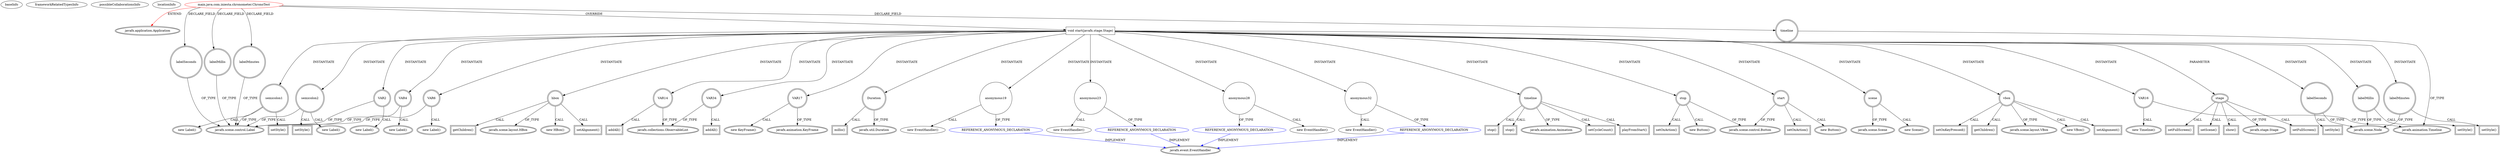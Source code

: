 digraph {
baseInfo[graphId=1741,category="extension_graph",isAnonymous=false,possibleRelation=true]
frameworkRelatedTypesInfo[0="javafx.application.Application"]
possibleCollaborationsInfo[0="1741~OVERRIDING_METHOD_DECLARATION-INSTANTIATION-~javafx.application.Application ~javafx.event.EventHandler ~false~true"]
locationInfo[projectName="ajiniesta-chronometer",filePath="/ajiniesta-chronometer/chronometer-master/src/main/java/com/iniesta/chronometer/ChronoTest.java",contextSignature="ChronoTest",graphId="1741"]
0[label="main.java.com.iniesta.chronometer.ChronoTest",vertexType="ROOT_CLIENT_CLASS_DECLARATION",isFrameworkType=false,color=red]
1[label="javafx.application.Application",vertexType="FRAMEWORK_CLASS_TYPE",isFrameworkType=true,peripheries=2]
2[label="labelMillis",vertexType="FIELD_DECLARATION",isFrameworkType=true,peripheries=2,shape=circle]
3[label="javafx.scene.control.Label",vertexType="FRAMEWORK_CLASS_TYPE",isFrameworkType=true,peripheries=2]
4[label="labelMinutes",vertexType="FIELD_DECLARATION",isFrameworkType=true,peripheries=2,shape=circle]
6[label="labelSeconds",vertexType="FIELD_DECLARATION",isFrameworkType=true,peripheries=2,shape=circle]
8[label="timeline",vertexType="FIELD_DECLARATION",isFrameworkType=true,peripheries=2,shape=circle]
9[label="javafx.animation.Timeline",vertexType="FRAMEWORK_CLASS_TYPE",isFrameworkType=true,peripheries=2]
10[label="void start(javafx.stage.Stage)",vertexType="OVERRIDING_METHOD_DECLARATION",isFrameworkType=false,shape=box]
11[label="stage",vertexType="PARAMETER_DECLARATION",isFrameworkType=true,peripheries=2]
12[label="javafx.stage.Stage",vertexType="FRAMEWORK_CLASS_TYPE",isFrameworkType=true,peripheries=2]
14[label="vbox",vertexType="VARIABLE_EXPRESION",isFrameworkType=true,peripheries=2,shape=circle]
15[label="javafx.scene.layout.VBox",vertexType="FRAMEWORK_CLASS_TYPE",isFrameworkType=true,peripheries=2]
13[label="new VBox()",vertexType="CONSTRUCTOR_CALL",isFrameworkType=true,peripheries=2]
17[label="setAlignment()",vertexType="INSIDE_CALL",isFrameworkType=true,peripheries=2,shape=box]
19[label="VAR2",vertexType="VARIABLE_EXPRESION",isFrameworkType=true,peripheries=2,shape=circle]
18[label="new Label()",vertexType="CONSTRUCTOR_CALL",isFrameworkType=true,peripheries=2]
21[label="labelMillis",vertexType="VARIABLE_EXPRESION",isFrameworkType=true,peripheries=2,shape=circle]
23[label="javafx.scene.Node",vertexType="FRAMEWORK_CLASS_TYPE",isFrameworkType=true,peripheries=2]
22[label="setStyle()",vertexType="INSIDE_CALL",isFrameworkType=true,peripheries=2,shape=box]
25[label="VAR4",vertexType="VARIABLE_EXPRESION",isFrameworkType=true,peripheries=2,shape=circle]
24[label="new Label()",vertexType="CONSTRUCTOR_CALL",isFrameworkType=true,peripheries=2]
27[label="labelSeconds",vertexType="VARIABLE_EXPRESION",isFrameworkType=true,peripheries=2,shape=circle]
28[label="setStyle()",vertexType="INSIDE_CALL",isFrameworkType=true,peripheries=2,shape=box]
31[label="VAR6",vertexType="VARIABLE_EXPRESION",isFrameworkType=true,peripheries=2,shape=circle]
30[label="new Label()",vertexType="CONSTRUCTOR_CALL",isFrameworkType=true,peripheries=2]
33[label="labelMinutes",vertexType="VARIABLE_EXPRESION",isFrameworkType=true,peripheries=2,shape=circle]
34[label="setStyle()",vertexType="INSIDE_CALL",isFrameworkType=true,peripheries=2,shape=box]
37[label="semicolon1",vertexType="VARIABLE_EXPRESION",isFrameworkType=true,peripheries=2,shape=circle]
36[label="new Label()",vertexType="CONSTRUCTOR_CALL",isFrameworkType=true,peripheries=2]
40[label="semicolon2",vertexType="VARIABLE_EXPRESION",isFrameworkType=true,peripheries=2,shape=circle]
39[label="new Label()",vertexType="CONSTRUCTOR_CALL",isFrameworkType=true,peripheries=2]
43[label="setStyle()",vertexType="INSIDE_CALL",isFrameworkType=true,peripheries=2,shape=box]
45[label="setStyle()",vertexType="INSIDE_CALL",isFrameworkType=true,peripheries=2,shape=box]
47[label="hbox",vertexType="VARIABLE_EXPRESION",isFrameworkType=true,peripheries=2,shape=circle]
48[label="javafx.scene.layout.HBox",vertexType="FRAMEWORK_CLASS_TYPE",isFrameworkType=true,peripheries=2]
46[label="new HBox()",vertexType="CONSTRUCTOR_CALL",isFrameworkType=true,peripheries=2]
50[label="setAlignment()",vertexType="INSIDE_CALL",isFrameworkType=true,peripheries=2,shape=box]
51[label="VAR14",vertexType="VARIABLE_EXPRESION",isFrameworkType=true,peripheries=2,shape=circle]
53[label="javafx.collections.ObservableList",vertexType="FRAMEWORK_INTERFACE_TYPE",isFrameworkType=true,peripheries=2]
52[label="addAll()",vertexType="INSIDE_CALL",isFrameworkType=true,peripheries=2,shape=box]
55[label="getChildren()",vertexType="INSIDE_CALL",isFrameworkType=true,peripheries=2,shape=box]
57[label="VAR16",vertexType="VARIABLE_EXPRESION",isFrameworkType=true,peripheries=2,shape=circle]
56[label="new Timeline()",vertexType="CONSTRUCTOR_CALL",isFrameworkType=true,peripheries=2]
60[label="VAR17",vertexType="VARIABLE_EXPRESION",isFrameworkType=true,peripheries=2,shape=circle]
61[label="javafx.animation.KeyFrame",vertexType="FRAMEWORK_CLASS_TYPE",isFrameworkType=true,peripheries=2]
59[label="new KeyFrame()",vertexType="CONSTRUCTOR_CALL",isFrameworkType=true,peripheries=2]
62[label="Duration",vertexType="VARIABLE_EXPRESION",isFrameworkType=true,peripheries=2,shape=circle]
64[label="javafx.util.Duration",vertexType="FRAMEWORK_CLASS_TYPE",isFrameworkType=true,peripheries=2]
63[label="millis()",vertexType="INSIDE_CALL",isFrameworkType=true,peripheries=2,shape=box]
66[label="anonymous19",vertexType="VARIABLE_EXPRESION",isFrameworkType=false,shape=circle]
67[label="REFERENCE_ANONYMOUS_DECLARATION",vertexType="REFERENCE_ANONYMOUS_DECLARATION",isFrameworkType=false,color=blue]
68[label="javafx.event.EventHandler",vertexType="FRAMEWORK_INTERFACE_TYPE",isFrameworkType=true,peripheries=2]
65[label="new EventHandler()",vertexType="CONSTRUCTOR_CALL",isFrameworkType=false]
69[label="timeline",vertexType="VARIABLE_EXPRESION",isFrameworkType=true,peripheries=2,shape=circle]
71[label="javafx.animation.Animation",vertexType="FRAMEWORK_CLASS_TYPE",isFrameworkType=true,peripheries=2]
70[label="setCycleCount()",vertexType="INSIDE_CALL",isFrameworkType=true,peripheries=2,shape=box]
73[label="start",vertexType="VARIABLE_EXPRESION",isFrameworkType=true,peripheries=2,shape=circle]
74[label="javafx.scene.control.Button",vertexType="FRAMEWORK_CLASS_TYPE",isFrameworkType=true,peripheries=2]
72[label="new Button()",vertexType="CONSTRUCTOR_CALL",isFrameworkType=true,peripheries=2]
76[label="setOnAction()",vertexType="INSIDE_CALL",isFrameworkType=true,peripheries=2,shape=box]
78[label="anonymous23",vertexType="VARIABLE_EXPRESION",isFrameworkType=false,shape=circle]
79[label="REFERENCE_ANONYMOUS_DECLARATION",vertexType="REFERENCE_ANONYMOUS_DECLARATION",isFrameworkType=false,color=blue]
77[label="new EventHandler()",vertexType="CONSTRUCTOR_CALL",isFrameworkType=false]
82[label="playFromStart()",vertexType="INSIDE_CALL",isFrameworkType=true,peripheries=2,shape=box]
84[label="setFullScreen()",vertexType="INSIDE_CALL",isFrameworkType=true,peripheries=2,shape=box]
86[label="stop",vertexType="VARIABLE_EXPRESION",isFrameworkType=true,peripheries=2,shape=circle]
85[label="new Button()",vertexType="CONSTRUCTOR_CALL",isFrameworkType=true,peripheries=2]
89[label="setOnAction()",vertexType="INSIDE_CALL",isFrameworkType=true,peripheries=2,shape=box]
91[label="anonymous28",vertexType="VARIABLE_EXPRESION",isFrameworkType=false,shape=circle]
92[label="REFERENCE_ANONYMOUS_DECLARATION",vertexType="REFERENCE_ANONYMOUS_DECLARATION",isFrameworkType=false,color=blue]
90[label="new EventHandler()",vertexType="CONSTRUCTOR_CALL",isFrameworkType=false]
95[label="stop()",vertexType="INSIDE_CALL",isFrameworkType=true,peripheries=2,shape=box]
97[label="setFullScreen()",vertexType="INSIDE_CALL",isFrameworkType=true,peripheries=2,shape=box]
99[label="setOnKeyPressed()",vertexType="INSIDE_CALL",isFrameworkType=true,peripheries=2,shape=box]
101[label="anonymous32",vertexType="VARIABLE_EXPRESION",isFrameworkType=false,shape=circle]
102[label="REFERENCE_ANONYMOUS_DECLARATION",vertexType="REFERENCE_ANONYMOUS_DECLARATION",isFrameworkType=false,color=blue]
100[label="new EventHandler()",vertexType="CONSTRUCTOR_CALL",isFrameworkType=false]
105[label="stop()",vertexType="INSIDE_CALL",isFrameworkType=true,peripheries=2,shape=box]
106[label="VAR34",vertexType="VARIABLE_EXPRESION",isFrameworkType=true,peripheries=2,shape=circle]
107[label="addAll()",vertexType="INSIDE_CALL",isFrameworkType=true,peripheries=2,shape=box]
110[label="getChildren()",vertexType="INSIDE_CALL",isFrameworkType=true,peripheries=2,shape=box]
112[label="scene",vertexType="VARIABLE_EXPRESION",isFrameworkType=true,peripheries=2,shape=circle]
113[label="javafx.scene.Scene",vertexType="FRAMEWORK_CLASS_TYPE",isFrameworkType=true,peripheries=2]
111[label="new Scene()",vertexType="CONSTRUCTOR_CALL",isFrameworkType=true,peripheries=2]
115[label="setScene()",vertexType="INSIDE_CALL",isFrameworkType=true,peripheries=2,shape=box]
117[label="show()",vertexType="INSIDE_CALL",isFrameworkType=true,peripheries=2,shape=box]
0->1[label="EXTEND",color=red]
0->2[label="DECLARE_FIELD"]
2->3[label="OF_TYPE"]
0->4[label="DECLARE_FIELD"]
4->3[label="OF_TYPE"]
0->6[label="DECLARE_FIELD"]
6->3[label="OF_TYPE"]
0->8[label="DECLARE_FIELD"]
8->9[label="OF_TYPE"]
0->10[label="OVERRIDE"]
11->12[label="OF_TYPE"]
10->11[label="PARAMETER"]
10->14[label="INSTANTIATE"]
14->15[label="OF_TYPE"]
14->13[label="CALL"]
14->17[label="CALL"]
10->19[label="INSTANTIATE"]
19->3[label="OF_TYPE"]
19->18[label="CALL"]
10->21[label="INSTANTIATE"]
21->23[label="OF_TYPE"]
21->22[label="CALL"]
10->25[label="INSTANTIATE"]
25->3[label="OF_TYPE"]
25->24[label="CALL"]
10->27[label="INSTANTIATE"]
27->23[label="OF_TYPE"]
27->28[label="CALL"]
10->31[label="INSTANTIATE"]
31->3[label="OF_TYPE"]
31->30[label="CALL"]
10->33[label="INSTANTIATE"]
33->23[label="OF_TYPE"]
33->34[label="CALL"]
10->37[label="INSTANTIATE"]
37->3[label="OF_TYPE"]
37->36[label="CALL"]
10->40[label="INSTANTIATE"]
40->3[label="OF_TYPE"]
40->39[label="CALL"]
37->43[label="CALL"]
40->45[label="CALL"]
10->47[label="INSTANTIATE"]
47->48[label="OF_TYPE"]
47->46[label="CALL"]
47->50[label="CALL"]
10->51[label="INSTANTIATE"]
51->53[label="OF_TYPE"]
51->52[label="CALL"]
47->55[label="CALL"]
10->57[label="INSTANTIATE"]
57->9[label="OF_TYPE"]
57->56[label="CALL"]
10->60[label="INSTANTIATE"]
60->61[label="OF_TYPE"]
60->59[label="CALL"]
10->62[label="INSTANTIATE"]
62->64[label="OF_TYPE"]
62->63[label="CALL"]
10->66[label="INSTANTIATE"]
67->68[label="IMPLEMENT",color=blue]
66->67[label="OF_TYPE"]
66->65[label="CALL"]
10->69[label="INSTANTIATE"]
69->71[label="OF_TYPE"]
69->70[label="CALL"]
10->73[label="INSTANTIATE"]
73->74[label="OF_TYPE"]
73->72[label="CALL"]
73->76[label="CALL"]
10->78[label="INSTANTIATE"]
79->68[label="IMPLEMENT",color=blue]
78->79[label="OF_TYPE"]
78->77[label="CALL"]
69->82[label="CALL"]
11->84[label="CALL"]
10->86[label="INSTANTIATE"]
86->74[label="OF_TYPE"]
86->85[label="CALL"]
86->89[label="CALL"]
10->91[label="INSTANTIATE"]
92->68[label="IMPLEMENT",color=blue]
91->92[label="OF_TYPE"]
91->90[label="CALL"]
69->95[label="CALL"]
11->97[label="CALL"]
14->99[label="CALL"]
10->101[label="INSTANTIATE"]
102->68[label="IMPLEMENT",color=blue]
101->102[label="OF_TYPE"]
101->100[label="CALL"]
69->105[label="CALL"]
10->106[label="INSTANTIATE"]
106->53[label="OF_TYPE"]
106->107[label="CALL"]
14->110[label="CALL"]
10->112[label="INSTANTIATE"]
112->113[label="OF_TYPE"]
112->111[label="CALL"]
11->115[label="CALL"]
11->117[label="CALL"]
}
